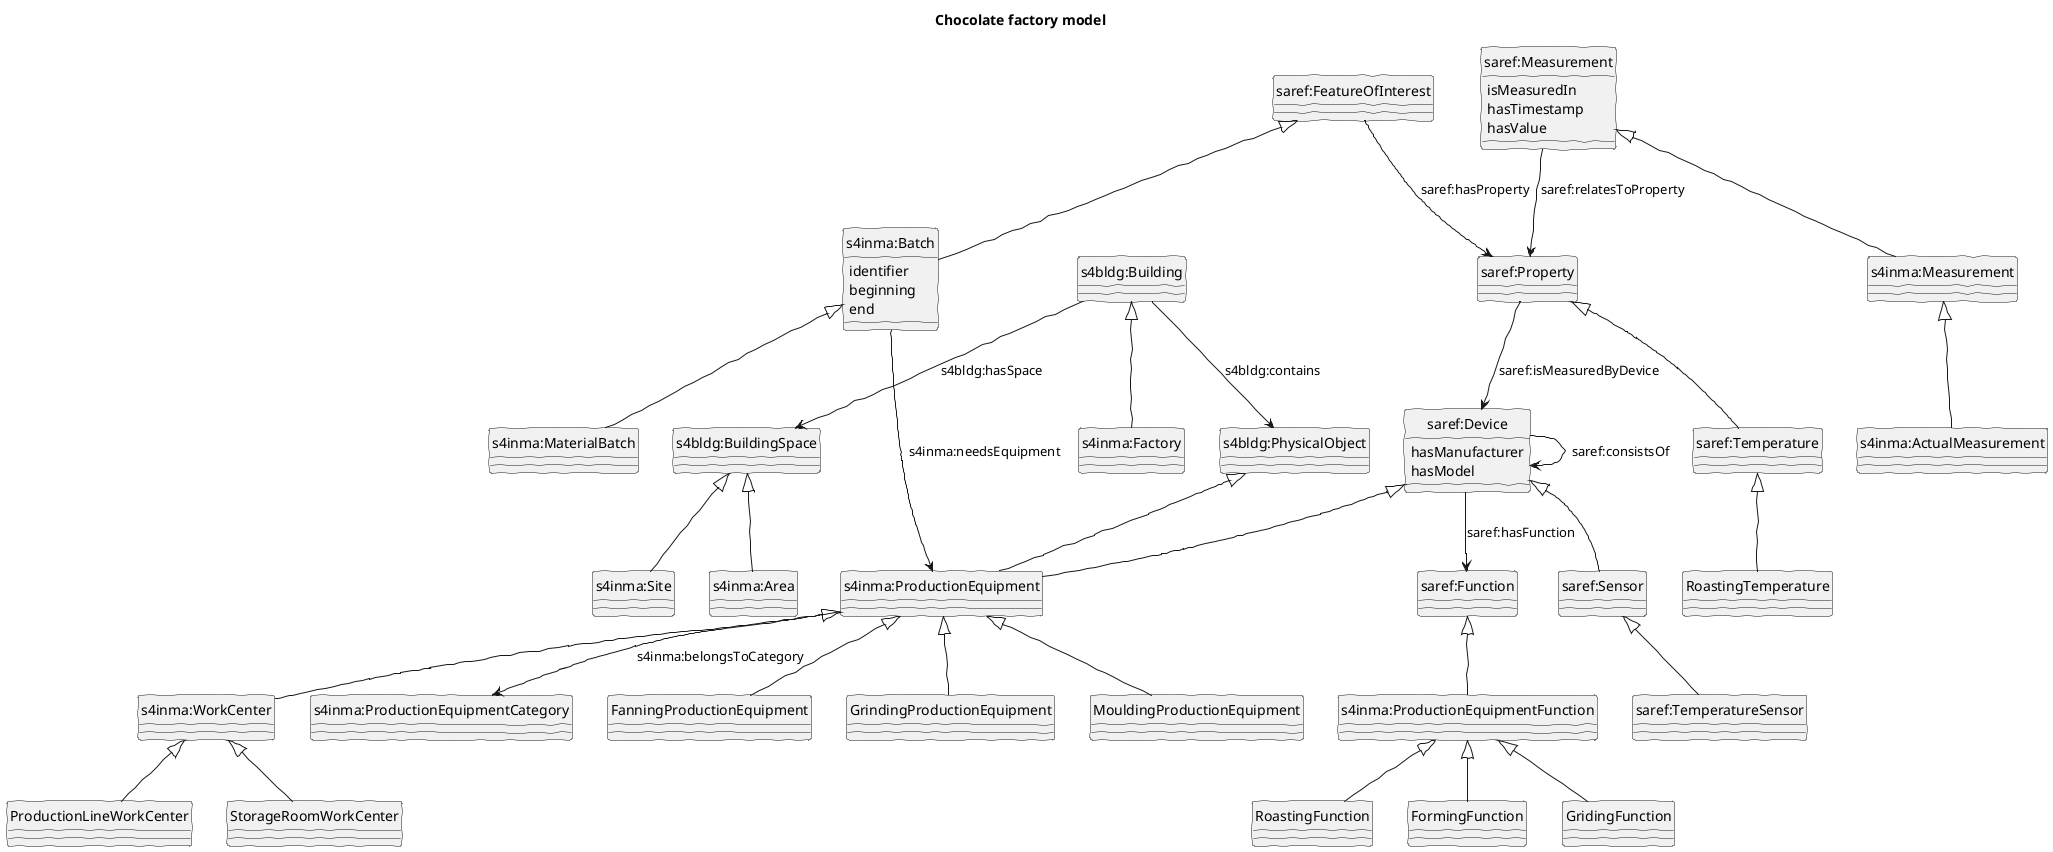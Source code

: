 @startuml 

title Chocolate factory model

hide circle
skinparam handwritten true
skinparam useBetaStyle true

' SAREF core

class "saref:Device" as device {
    hasManufacturer
    hasModel
}
class "saref:Function" as function
device --> function : saref:hasFunction
device --> device : saref:consistsOf

class "saref:Sensor" as sensor
class "saref:TemperatureSensor" as temperatureSensor
device <|-- sensor
sensor <|-- temperatureSensor

class "saref:FeatureOfInterest" as feature

class "saref:Property" as property
class "saref:Temperature" as temperatureProperty
property <|-- temperatureProperty

feature --> property : saref:hasProperty
property --> device : saref:isMeasuredByDevice
'property --> device : saref:isControlledByDevice

class "saref:Measurement" as measurement {
    isMeasuredIn
    hasTimestamp
    hasValue
}

measurement --> property : saref:relatesToProperty


' SAREF Building

class "s4bldg:PhysicalObject" as physicalObject
class "s4bldg:BuildingSpace" as space
class "s4bldg:Building" as building

building --> space : s4bldg:hasSpace

building --> physicalObject : s4bldg:contains


' SAREF Manufacturing

class "s4inma:Factory" as factory
building <|-- factory

class "s4inma:Site" as site
class "s4inma:Area" as area
space <|-- site
space <|-- area

class "s4inma:ProductionEquipment" as productionEquipment
class "s4inma:WorkCenter" as workCenter

physicalObject <|-- productionEquipment
device <|-- productionEquipment
productionEquipment <|-- workCenter

class "s4inma:ProductionEquipmentFunction" as productionEquipmentFunction
function <|-- productionEquipmentFunction

class "s4inma:ProductionEquipmentCategory" as productionEquipmentCategory
productionEquipment --> productionEquipmentCategory : s4inma:belongsToCategory

class "s4inma:Batch" as batch {
    identifier
    beginning
    end
}
class "s4inma:MaterialBatch" as materialBatch
feature <|-- batch
batch <|-- materialBatch
batch --> productionEquipment : s4inma:needsEquipment

class "s4inma:Measurement" as inmaMeasurement
class "s4inma:ActualMeasurement" as actualMeasurement
measurement <|-- inmaMeasurement
inmaMeasurement <|-- actualMeasurement


' Factory specific

class "ProductionLineWorkCenter" as line
class "StorageRoomWorkCenter" as store

workCenter <|-- line
workCenter <|-- store

class "FanningProductionEquipment" as fan
class "GrindingProductionEquipment" as grinder
class "MouldingProductionEquipment" as mould

productionEquipment <|-- fan
productionEquipment <|-- grinder
productionEquipment <|-- mould

class FormingFunction
class GridingFunction
class RoastingFunction

productionEquipmentFunction <|-- FormingFunction
productionEquipmentFunction <|-- GridingFunction
productionEquipmentFunction <|-- RoastingFunction

class "RoastingTemperature" as roastingTemperatureProperty
temperatureProperty <|-- roastingTemperatureProperty

@enduml